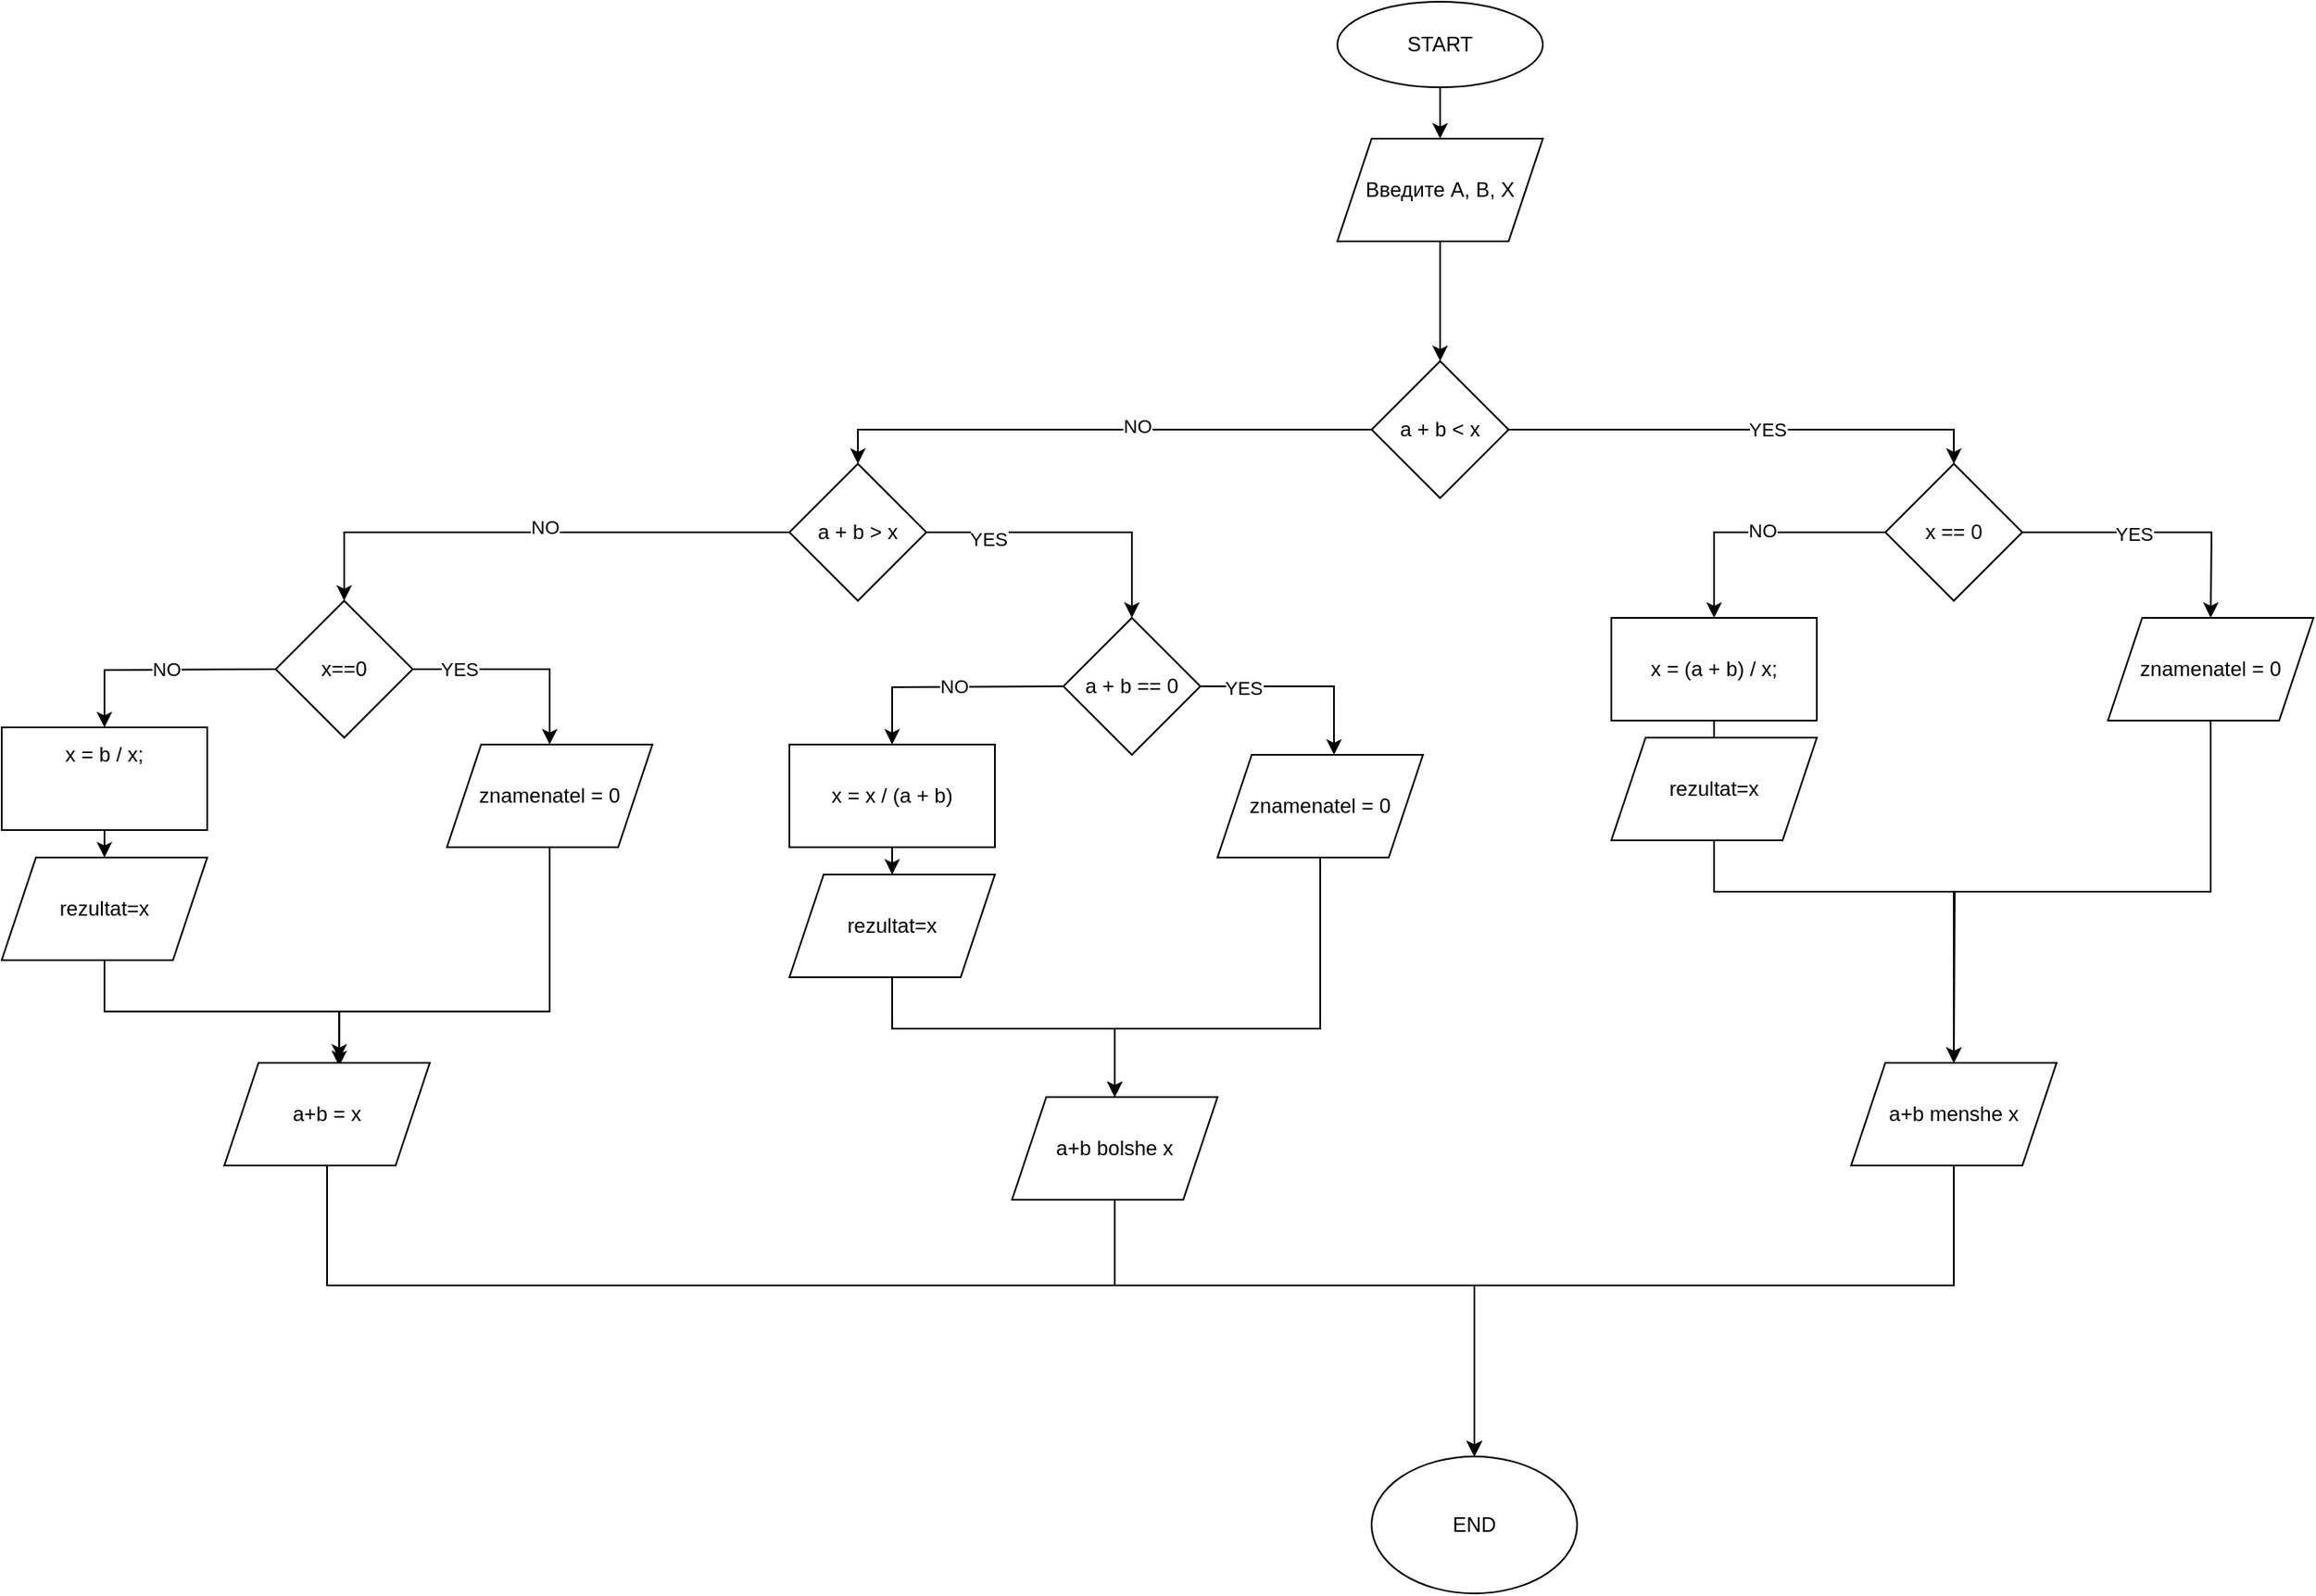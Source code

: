 <mxfile version="16.6.4" type="device"><diagram id="oZxeGgEFDKf-L9YIM0Ly" name="Page-1"><mxGraphModel dx="2723" dy="1021" grid="1" gridSize="10" guides="1" tooltips="1" connect="1" arrows="1" fold="1" page="1" pageScale="1" pageWidth="827" pageHeight="1169" math="0" shadow="0"><root><mxCell id="0"/><mxCell id="1" parent="0"/><mxCell id="Aokj7IdVXnegIh9C9TPa-5" value="" style="edgeStyle=orthogonalEdgeStyle;rounded=0;orthogonalLoop=1;jettySize=auto;html=1;" edge="1" parent="1" source="Aokj7IdVXnegIh9C9TPa-1" target="Aokj7IdVXnegIh9C9TPa-4"><mxGeometry relative="1" as="geometry"/></mxCell><mxCell id="Aokj7IdVXnegIh9C9TPa-1" value="START" style="ellipse;whiteSpace=wrap;html=1;" vertex="1" parent="1"><mxGeometry x="220" y="90" width="120" height="50" as="geometry"/></mxCell><mxCell id="Aokj7IdVXnegIh9C9TPa-7" value="" style="edgeStyle=orthogonalEdgeStyle;rounded=0;orthogonalLoop=1;jettySize=auto;html=1;" edge="1" parent="1" source="Aokj7IdVXnegIh9C9TPa-4" target="Aokj7IdVXnegIh9C9TPa-6"><mxGeometry relative="1" as="geometry"/></mxCell><mxCell id="Aokj7IdVXnegIh9C9TPa-4" value="&lt;div&gt;Введите A, B, X&lt;/div&gt;" style="shape=parallelogram;perimeter=parallelogramPerimeter;whiteSpace=wrap;html=1;fixedSize=1;" vertex="1" parent="1"><mxGeometry x="220" y="170" width="120" height="60" as="geometry"/></mxCell><mxCell id="Aokj7IdVXnegIh9C9TPa-9" value="" style="edgeStyle=orthogonalEdgeStyle;rounded=0;orthogonalLoop=1;jettySize=auto;html=1;entryX=0.5;entryY=0;entryDx=0;entryDy=0;" edge="1" parent="1" source="Aokj7IdVXnegIh9C9TPa-6" target="Aokj7IdVXnegIh9C9TPa-8"><mxGeometry relative="1" as="geometry"/></mxCell><mxCell id="Aokj7IdVXnegIh9C9TPa-10" value="YES" style="edgeLabel;html=1;align=center;verticalAlign=middle;resizable=0;points=[];" vertex="1" connectable="0" parent="Aokj7IdVXnegIh9C9TPa-9"><mxGeometry x="0.079" relative="1" as="geometry"><mxPoint as="offset"/></mxGeometry></mxCell><mxCell id="Aokj7IdVXnegIh9C9TPa-28" value="" style="edgeStyle=orthogonalEdgeStyle;rounded=0;orthogonalLoop=1;jettySize=auto;html=1;entryX=0.5;entryY=0;entryDx=0;entryDy=0;" edge="1" parent="1" source="Aokj7IdVXnegIh9C9TPa-6" target="Aokj7IdVXnegIh9C9TPa-27"><mxGeometry relative="1" as="geometry"/></mxCell><mxCell id="Aokj7IdVXnegIh9C9TPa-29" value="NO" style="edgeLabel;html=1;align=center;verticalAlign=middle;resizable=0;points=[];" vertex="1" connectable="0" parent="Aokj7IdVXnegIh9C9TPa-28"><mxGeometry x="-0.142" y="-2" relative="1" as="geometry"><mxPoint as="offset"/></mxGeometry></mxCell><mxCell id="Aokj7IdVXnegIh9C9TPa-6" value="a + b &amp;lt; x" style="rhombus;whiteSpace=wrap;html=1;" vertex="1" parent="1"><mxGeometry x="240" y="300" width="80" height="80" as="geometry"/></mxCell><mxCell id="Aokj7IdVXnegIh9C9TPa-12" value="" style="edgeStyle=orthogonalEdgeStyle;rounded=0;orthogonalLoop=1;jettySize=auto;html=1;" edge="1" parent="1" source="Aokj7IdVXnegIh9C9TPa-8"><mxGeometry relative="1" as="geometry"><mxPoint x="730.0" y="450" as="targetPoint"/></mxGeometry></mxCell><mxCell id="Aokj7IdVXnegIh9C9TPa-15" value="YES" style="edgeLabel;html=1;align=center;verticalAlign=middle;resizable=0;points=[];" vertex="1" connectable="0" parent="Aokj7IdVXnegIh9C9TPa-12"><mxGeometry x="-0.187" y="-1" relative="1" as="geometry"><mxPoint as="offset"/></mxGeometry></mxCell><mxCell id="Aokj7IdVXnegIh9C9TPa-14" value="" style="edgeStyle=orthogonalEdgeStyle;rounded=0;orthogonalLoop=1;jettySize=auto;html=1;" edge="1" parent="1" source="Aokj7IdVXnegIh9C9TPa-8" target="Aokj7IdVXnegIh9C9TPa-13"><mxGeometry relative="1" as="geometry"/></mxCell><mxCell id="Aokj7IdVXnegIh9C9TPa-16" value="NO" style="edgeLabel;html=1;align=center;verticalAlign=middle;resizable=0;points=[];" vertex="1" connectable="0" parent="Aokj7IdVXnegIh9C9TPa-14"><mxGeometry x="-0.039" y="-1" relative="1" as="geometry"><mxPoint as="offset"/></mxGeometry></mxCell><mxCell id="Aokj7IdVXnegIh9C9TPa-8" value="x == &lt;span class=&quot;pl-c1&quot;&gt;0&lt;/span&gt;" style="rhombus;whiteSpace=wrap;html=1;" vertex="1" parent="1"><mxGeometry x="540" y="360" width="80" height="80" as="geometry"/></mxCell><mxCell id="Aokj7IdVXnegIh9C9TPa-19" value="" style="edgeStyle=orthogonalEdgeStyle;rounded=0;orthogonalLoop=1;jettySize=auto;html=1;exitX=0.5;exitY=1;exitDx=0;exitDy=0;" edge="1" parent="1" source="Aokj7IdVXnegIh9C9TPa-25"><mxGeometry relative="1" as="geometry"><mxPoint x="670.0" y="580" as="sourcePoint"/><mxPoint x="580" y="710" as="targetPoint"/></mxGeometry></mxCell><mxCell id="Aokj7IdVXnegIh9C9TPa-21" value="" style="edgeStyle=orthogonalEdgeStyle;rounded=0;orthogonalLoop=1;jettySize=auto;html=1;entryX=0.5;entryY=0;entryDx=0;entryDy=0;exitX=0.5;exitY=1;exitDx=0;exitDy=0;" edge="1" parent="1" source="Aokj7IdVXnegIh9C9TPa-24"><mxGeometry relative="1" as="geometry"><mxPoint x="500" y="580" as="sourcePoint"/><mxPoint x="580" y="710" as="targetPoint"/><Array as="points"><mxPoint x="440" y="610"/><mxPoint x="580" y="610"/></Array></mxGeometry></mxCell><mxCell id="Aokj7IdVXnegIh9C9TPa-23" value="" style="edgeStyle=orthogonalEdgeStyle;rounded=0;orthogonalLoop=1;jettySize=auto;html=1;" edge="1" parent="1" source="Aokj7IdVXnegIh9C9TPa-13"><mxGeometry relative="1" as="geometry"><mxPoint x="440" y="520" as="targetPoint"/></mxGeometry></mxCell><mxCell id="Aokj7IdVXnegIh9C9TPa-13" value="x = (a + b) / x;&lt;br&gt;          " style="whiteSpace=wrap;html=1;" vertex="1" parent="1"><mxGeometry x="380" y="450" width="120" height="60" as="geometry"/></mxCell><mxCell id="Aokj7IdVXnegIh9C9TPa-24" value="rezultat=x" style="shape=parallelogram;perimeter=parallelogramPerimeter;whiteSpace=wrap;html=1;fixedSize=1;" vertex="1" parent="1"><mxGeometry x="380" y="520" width="120" height="60" as="geometry"/></mxCell><mxCell id="Aokj7IdVXnegIh9C9TPa-25" value="&lt;span class=&quot;pl-s&quot;&gt;znamenatel = 0&lt;/span&gt;" style="shape=parallelogram;perimeter=parallelogramPerimeter;whiteSpace=wrap;html=1;fixedSize=1;" vertex="1" parent="1"><mxGeometry x="670" y="450" width="120" height="60" as="geometry"/></mxCell><mxCell id="Aokj7IdVXnegIh9C9TPa-68" style="edgeStyle=orthogonalEdgeStyle;rounded=0;orthogonalLoop=1;jettySize=auto;html=1;exitX=0.5;exitY=1;exitDx=0;exitDy=0;entryX=0.5;entryY=0;entryDx=0;entryDy=0;" edge="1" parent="1" source="Aokj7IdVXnegIh9C9TPa-26" target="Aokj7IdVXnegIh9C9TPa-65"><mxGeometry relative="1" as="geometry"><Array as="points"><mxPoint x="580" y="840"/><mxPoint x="300" y="840"/></Array></mxGeometry></mxCell><mxCell id="Aokj7IdVXnegIh9C9TPa-26" value="&lt;span class=&quot;pl-s&quot;&gt;a+b menshe x&lt;span class=&quot;pl-cce&quot;&gt;&lt;/span&gt;&lt;/span&gt;" style="shape=parallelogram;perimeter=parallelogramPerimeter;whiteSpace=wrap;html=1;fixedSize=1;" vertex="1" parent="1"><mxGeometry x="520" y="710" width="120" height="60" as="geometry"/></mxCell><mxCell id="Aokj7IdVXnegIh9C9TPa-31" value="" style="edgeStyle=orthogonalEdgeStyle;rounded=0;orthogonalLoop=1;jettySize=auto;html=1;" edge="1" parent="1" source="Aokj7IdVXnegIh9C9TPa-27" target="Aokj7IdVXnegIh9C9TPa-30"><mxGeometry relative="1" as="geometry"/></mxCell><mxCell id="Aokj7IdVXnegIh9C9TPa-32" value="YES" style="edgeLabel;html=1;align=center;verticalAlign=middle;resizable=0;points=[];" vertex="1" connectable="0" parent="Aokj7IdVXnegIh9C9TPa-31"><mxGeometry x="-0.575" y="-4" relative="1" as="geometry"><mxPoint as="offset"/></mxGeometry></mxCell><mxCell id="Aokj7IdVXnegIh9C9TPa-51" value="" style="edgeStyle=orthogonalEdgeStyle;rounded=0;orthogonalLoop=1;jettySize=auto;html=1;entryX=0.5;entryY=0;entryDx=0;entryDy=0;" edge="1" parent="1" source="Aokj7IdVXnegIh9C9TPa-27" target="Aokj7IdVXnegIh9C9TPa-50"><mxGeometry relative="1" as="geometry"/></mxCell><mxCell id="Aokj7IdVXnegIh9C9TPa-52" value="NO" style="edgeLabel;html=1;align=center;verticalAlign=middle;resizable=0;points=[];" vertex="1" connectable="0" parent="Aokj7IdVXnegIh9C9TPa-51"><mxGeometry x="-0.047" y="-3" relative="1" as="geometry"><mxPoint as="offset"/></mxGeometry></mxCell><mxCell id="Aokj7IdVXnegIh9C9TPa-27" value="a + b &amp;gt; x" style="rhombus;whiteSpace=wrap;html=1;" vertex="1" parent="1"><mxGeometry x="-100" y="360" width="80" height="80" as="geometry"/></mxCell><mxCell id="Aokj7IdVXnegIh9C9TPa-35" style="edgeStyle=orthogonalEdgeStyle;rounded=0;orthogonalLoop=1;jettySize=auto;html=1;exitX=1;exitY=0.5;exitDx=0;exitDy=0;entryX=0.567;entryY=0;entryDx=0;entryDy=0;entryPerimeter=0;" edge="1" parent="1" source="Aokj7IdVXnegIh9C9TPa-30" target="Aokj7IdVXnegIh9C9TPa-34"><mxGeometry relative="1" as="geometry"/></mxCell><mxCell id="Aokj7IdVXnegIh9C9TPa-46" value="YES" style="edgeLabel;html=1;align=center;verticalAlign=middle;resizable=0;points=[];" vertex="1" connectable="0" parent="Aokj7IdVXnegIh9C9TPa-35"><mxGeometry x="-0.581" y="-1" relative="1" as="geometry"><mxPoint as="offset"/></mxGeometry></mxCell><mxCell id="Aokj7IdVXnegIh9C9TPa-30" value="a + b == 0" style="rhombus;whiteSpace=wrap;html=1;" vertex="1" parent="1"><mxGeometry x="60" y="450" width="80" height="80" as="geometry"/></mxCell><mxCell id="Aokj7IdVXnegIh9C9TPa-48" style="edgeStyle=orthogonalEdgeStyle;rounded=0;orthogonalLoop=1;jettySize=auto;html=1;exitX=0.5;exitY=1;exitDx=0;exitDy=0;" edge="1" parent="1" source="Aokj7IdVXnegIh9C9TPa-34" target="Aokj7IdVXnegIh9C9TPa-47"><mxGeometry relative="1" as="geometry"><Array as="points"><mxPoint x="210" y="690"/><mxPoint x="90" y="690"/></Array></mxGeometry></mxCell><mxCell id="Aokj7IdVXnegIh9C9TPa-34" value="&lt;span class=&quot;pl-s&quot;&gt;znamenatel = 0&lt;/span&gt;" style="shape=parallelogram;perimeter=parallelogramPerimeter;whiteSpace=wrap;html=1;fixedSize=1;" vertex="1" parent="1"><mxGeometry x="150" y="530" width="120" height="60" as="geometry"/></mxCell><mxCell id="Aokj7IdVXnegIh9C9TPa-41" value="" style="edgeStyle=orthogonalEdgeStyle;rounded=0;orthogonalLoop=1;jettySize=auto;html=1;" edge="1" target="Aokj7IdVXnegIh9C9TPa-44" parent="1"><mxGeometry relative="1" as="geometry"><mxPoint x="60" y="490" as="sourcePoint"/></mxGeometry></mxCell><mxCell id="Aokj7IdVXnegIh9C9TPa-42" value="NO" style="edgeLabel;html=1;align=center;verticalAlign=middle;resizable=0;points=[];" vertex="1" connectable="0" parent="Aokj7IdVXnegIh9C9TPa-41"><mxGeometry x="-0.039" y="-1" relative="1" as="geometry"><mxPoint as="offset"/></mxGeometry></mxCell><mxCell id="Aokj7IdVXnegIh9C9TPa-43" value="" style="edgeStyle=orthogonalEdgeStyle;rounded=0;orthogonalLoop=1;jettySize=auto;html=1;entryX=0.5;entryY=0;entryDx=0;entryDy=0;" edge="1" source="Aokj7IdVXnegIh9C9TPa-44" parent="1" target="Aokj7IdVXnegIh9C9TPa-45"><mxGeometry relative="1" as="geometry"><mxPoint x="-40" y="610" as="targetPoint"/></mxGeometry></mxCell><mxCell id="Aokj7IdVXnegIh9C9TPa-44" value=" x = x / (a + b)" style="whiteSpace=wrap;html=1;" vertex="1" parent="1"><mxGeometry x="-100" y="524" width="120" height="60" as="geometry"/></mxCell><mxCell id="Aokj7IdVXnegIh9C9TPa-49" style="edgeStyle=orthogonalEdgeStyle;rounded=0;orthogonalLoop=1;jettySize=auto;html=1;exitX=0.5;exitY=1;exitDx=0;exitDy=0;entryX=0.5;entryY=0;entryDx=0;entryDy=0;" edge="1" parent="1" source="Aokj7IdVXnegIh9C9TPa-45" target="Aokj7IdVXnegIh9C9TPa-47"><mxGeometry relative="1" as="geometry"><mxPoint x="90" y="700" as="targetPoint"/><Array as="points"><mxPoint x="-40" y="690"/><mxPoint x="90" y="690"/></Array></mxGeometry></mxCell><mxCell id="Aokj7IdVXnegIh9C9TPa-45" value="rezultat=x" style="shape=parallelogram;perimeter=parallelogramPerimeter;whiteSpace=wrap;html=1;fixedSize=1;" vertex="1" parent="1"><mxGeometry x="-100" y="600" width="120" height="60" as="geometry"/></mxCell><mxCell id="Aokj7IdVXnegIh9C9TPa-72" style="edgeStyle=orthogonalEdgeStyle;rounded=0;orthogonalLoop=1;jettySize=auto;html=1;exitX=0.5;exitY=1;exitDx=0;exitDy=0;" edge="1" parent="1" source="Aokj7IdVXnegIh9C9TPa-47"><mxGeometry relative="1" as="geometry"><mxPoint x="300" y="940" as="targetPoint"/><Array as="points"><mxPoint x="90" y="840"/><mxPoint x="300" y="840"/></Array></mxGeometry></mxCell><mxCell id="Aokj7IdVXnegIh9C9TPa-47" value="&lt;span class=&quot;pl-s&quot;&gt;a+b bolshe x&lt;span class=&quot;pl-cce&quot;&gt;&lt;/span&gt;&lt;/span&gt;" style="shape=parallelogram;perimeter=parallelogramPerimeter;whiteSpace=wrap;html=1;fixedSize=1;" vertex="1" parent="1"><mxGeometry x="30" y="730" width="120" height="60" as="geometry"/></mxCell><mxCell id="Aokj7IdVXnegIh9C9TPa-54" style="edgeStyle=orthogonalEdgeStyle;rounded=0;orthogonalLoop=1;jettySize=auto;html=1;exitX=1;exitY=0.5;exitDx=0;exitDy=0;entryX=0.5;entryY=0;entryDx=0;entryDy=0;" edge="1" parent="1" source="Aokj7IdVXnegIh9C9TPa-50" target="Aokj7IdVXnegIh9C9TPa-53"><mxGeometry relative="1" as="geometry"/></mxCell><mxCell id="Aokj7IdVXnegIh9C9TPa-56" value="YES" style="edgeLabel;html=1;align=center;verticalAlign=middle;resizable=0;points=[];" vertex="1" connectable="0" parent="Aokj7IdVXnegIh9C9TPa-54"><mxGeometry x="-0.571" relative="1" as="geometry"><mxPoint as="offset"/></mxGeometry></mxCell><mxCell id="Aokj7IdVXnegIh9C9TPa-50" value="x==0" style="rhombus;whiteSpace=wrap;html=1;" vertex="1" parent="1"><mxGeometry x="-400" y="440" width="80" height="80" as="geometry"/></mxCell><mxCell id="Aokj7IdVXnegIh9C9TPa-64" style="edgeStyle=orthogonalEdgeStyle;rounded=0;orthogonalLoop=1;jettySize=auto;html=1;exitX=0.5;exitY=1;exitDx=0;exitDy=0;entryX=0.559;entryY=-0.032;entryDx=0;entryDy=0;entryPerimeter=0;" edge="1" parent="1" source="Aokj7IdVXnegIh9C9TPa-53" target="Aokj7IdVXnegIh9C9TPa-61"><mxGeometry relative="1" as="geometry"><Array as="points"><mxPoint x="-240" y="680"/><mxPoint x="-363" y="680"/></Array></mxGeometry></mxCell><mxCell id="Aokj7IdVXnegIh9C9TPa-53" value="&lt;span class=&quot;pl-s&quot;&gt;znamenatel = 0&lt;/span&gt;" style="shape=parallelogram;perimeter=parallelogramPerimeter;whiteSpace=wrap;html=1;fixedSize=1;" vertex="1" parent="1"><mxGeometry x="-300" y="524" width="120" height="60" as="geometry"/></mxCell><mxCell id="Aokj7IdVXnegIh9C9TPa-62" style="edgeStyle=orthogonalEdgeStyle;rounded=0;orthogonalLoop=1;jettySize=auto;html=1;exitX=0.5;exitY=1;exitDx=0;exitDy=0;entryX=0.5;entryY=0;entryDx=0;entryDy=0;" edge="1" parent="1" source="Aokj7IdVXnegIh9C9TPa-57" target="Aokj7IdVXnegIh9C9TPa-60"><mxGeometry relative="1" as="geometry"/></mxCell><mxCell id="Aokj7IdVXnegIh9C9TPa-57" value="&lt;tr&gt;&lt;td id=&quot;LC35&quot; class=&quot;blob-code blob-code-inner js-file-line&quot;&gt; x = b / x;&lt;/td&gt;&lt;br/&gt;        &lt;/tr&gt;&lt;br/&gt;        &lt;tr&gt;&lt;br/&gt;          &lt;/tr&gt;" style="whiteSpace=wrap;html=1;" vertex="1" parent="1"><mxGeometry x="-560" y="514" width="120" height="60" as="geometry"/></mxCell><mxCell id="Aokj7IdVXnegIh9C9TPa-58" value="" style="edgeStyle=orthogonalEdgeStyle;rounded=0;orthogonalLoop=1;jettySize=auto;html=1;" edge="1" target="Aokj7IdVXnegIh9C9TPa-57" parent="1"><mxGeometry relative="1" as="geometry"><mxPoint x="-400" y="480" as="sourcePoint"/></mxGeometry></mxCell><mxCell id="Aokj7IdVXnegIh9C9TPa-59" value="NO" style="edgeLabel;html=1;align=center;verticalAlign=middle;resizable=0;points=[];" vertex="1" connectable="0" parent="Aokj7IdVXnegIh9C9TPa-58"><mxGeometry x="-0.039" y="-1" relative="1" as="geometry"><mxPoint as="offset"/></mxGeometry></mxCell><mxCell id="Aokj7IdVXnegIh9C9TPa-63" style="edgeStyle=orthogonalEdgeStyle;rounded=0;orthogonalLoop=1;jettySize=auto;html=1;exitX=0.5;exitY=1;exitDx=0;exitDy=0;entryX=0.559;entryY=0.032;entryDx=0;entryDy=0;entryPerimeter=0;" edge="1" parent="1" source="Aokj7IdVXnegIh9C9TPa-60" target="Aokj7IdVXnegIh9C9TPa-61"><mxGeometry relative="1" as="geometry"/></mxCell><mxCell id="Aokj7IdVXnegIh9C9TPa-60" value="rezultat=x" style="shape=parallelogram;perimeter=parallelogramPerimeter;whiteSpace=wrap;html=1;fixedSize=1;" vertex="1" parent="1"><mxGeometry x="-560" y="590" width="120" height="60" as="geometry"/></mxCell><mxCell id="Aokj7IdVXnegIh9C9TPa-71" style="edgeStyle=orthogonalEdgeStyle;rounded=0;orthogonalLoop=1;jettySize=auto;html=1;exitX=0.5;exitY=1;exitDx=0;exitDy=0;entryX=0.5;entryY=0;entryDx=0;entryDy=0;" edge="1" parent="1" source="Aokj7IdVXnegIh9C9TPa-61" target="Aokj7IdVXnegIh9C9TPa-65"><mxGeometry relative="1" as="geometry"><Array as="points"><mxPoint x="-370" y="840"/><mxPoint x="300" y="840"/></Array></mxGeometry></mxCell><mxCell id="Aokj7IdVXnegIh9C9TPa-61" value="&lt;span class=&quot;pl-s&quot;&gt;a+b = x&lt;span class=&quot;pl-cce&quot;&gt;&lt;/span&gt;&lt;/span&gt;" style="shape=parallelogram;perimeter=parallelogramPerimeter;whiteSpace=wrap;html=1;fixedSize=1;" vertex="1" parent="1"><mxGeometry x="-430" y="710" width="120" height="60" as="geometry"/></mxCell><mxCell id="Aokj7IdVXnegIh9C9TPa-65" value="END" style="ellipse;whiteSpace=wrap;html=1;" vertex="1" parent="1"><mxGeometry x="240" y="940" width="120" height="80" as="geometry"/></mxCell></root></mxGraphModel></diagram></mxfile>